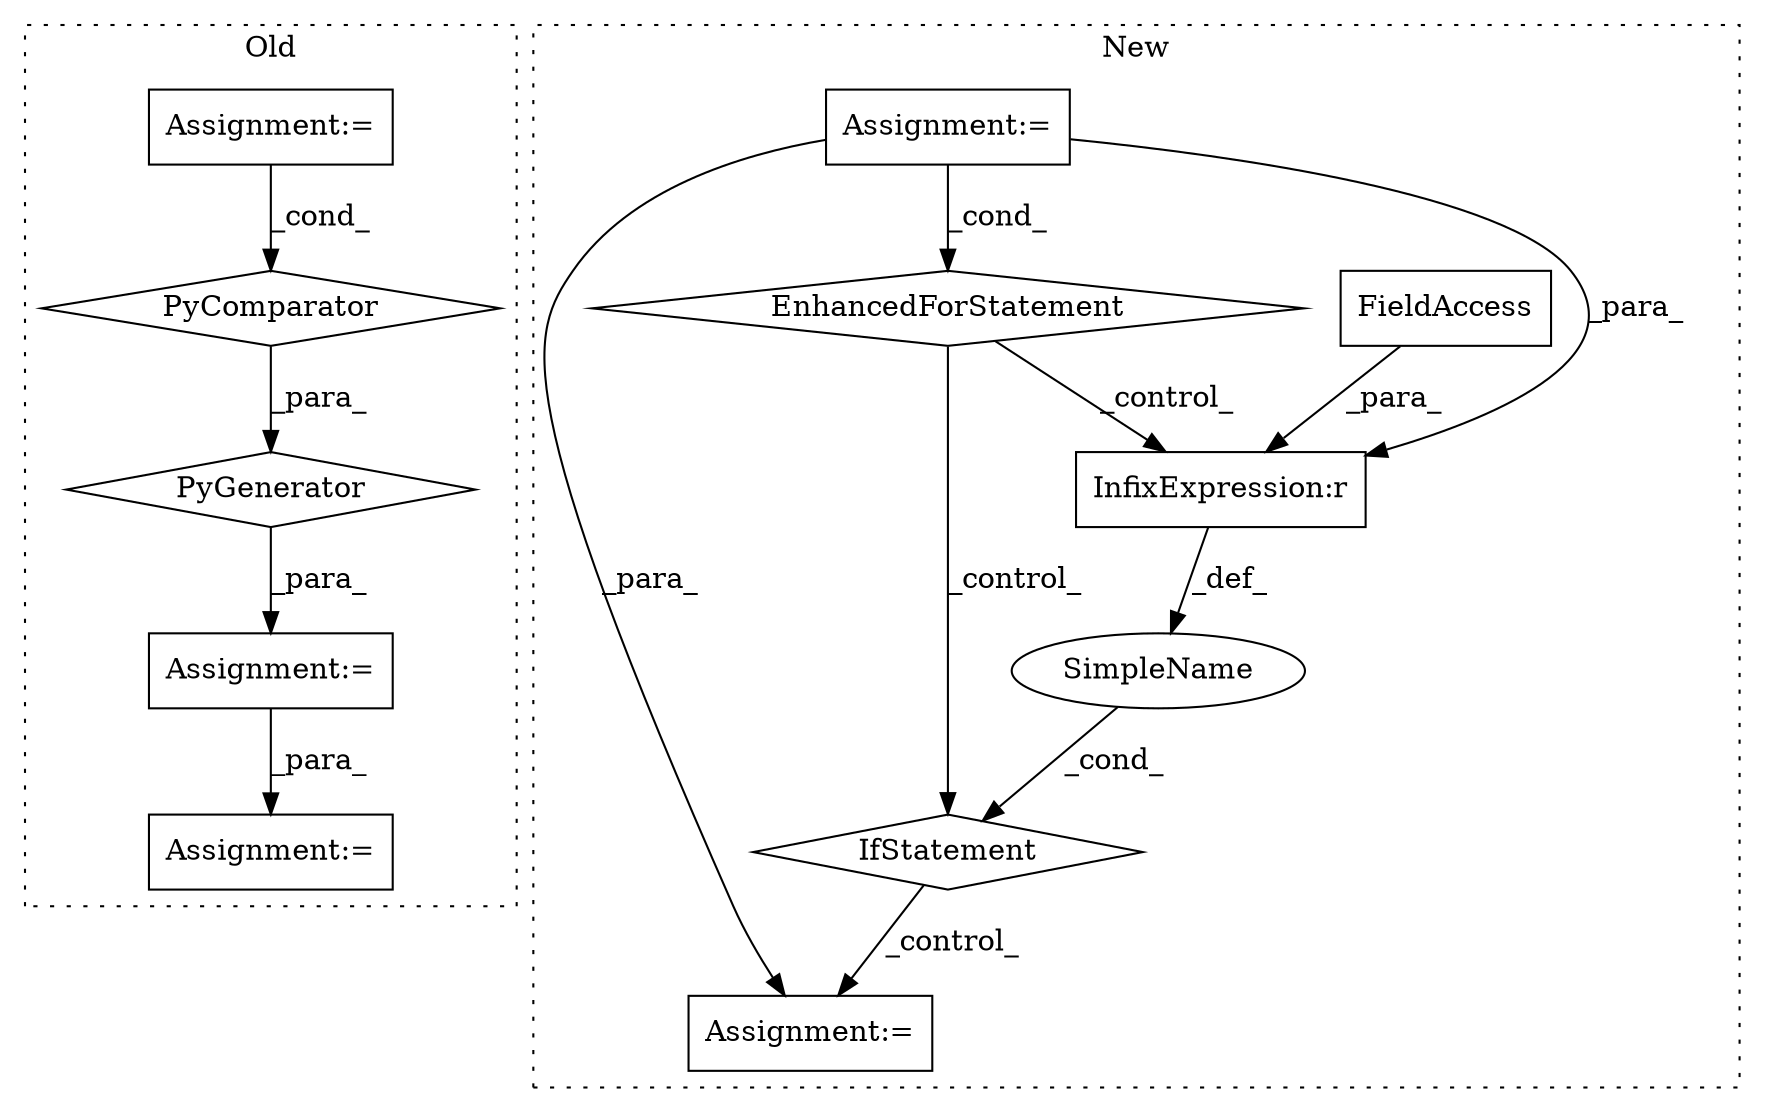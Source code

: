 digraph G {
subgraph cluster0 {
1 [label="PyGenerator" a="107" s="5657" l="172" shape="diamond"];
3 [label="Assignment:=" a="7" s="5786" l="28" shape="box"];
4 [label="PyComparator" a="113" s="5786" l="28" shape="diamond"];
8 [label="Assignment:=" a="7" s="5629" l="1" shape="box"];
10 [label="Assignment:=" a="7" s="5827,5977" l="61,2" shape="box"];
label = "Old";
style="dotted";
}
subgraph cluster1 {
2 [label="IfStatement" a="25" s="4025,4075" l="4,2" shape="diamond"];
5 [label="Assignment:=" a="7" s="4101" l="1" shape="box"];
6 [label="SimpleName" a="42" s="" l="" shape="ellipse"];
7 [label="InfixExpression:r" a="27" s="4036" l="4" shape="box"];
9 [label="FieldAccess" a="22" s="4030" l="6" shape="box"];
11 [label="Assignment:=" a="7" s="3875,3975" l="57,2" shape="box"];
12 [label="EnhancedForStatement" a="70" s="3875,3975" l="57,2" shape="diamond"];
label = "New";
style="dotted";
}
1 -> 8 [label="_para_"];
2 -> 5 [label="_control_"];
3 -> 4 [label="_cond_"];
4 -> 1 [label="_para_"];
6 -> 2 [label="_cond_"];
7 -> 6 [label="_def_"];
8 -> 10 [label="_para_"];
9 -> 7 [label="_para_"];
11 -> 5 [label="_para_"];
11 -> 7 [label="_para_"];
11 -> 12 [label="_cond_"];
12 -> 7 [label="_control_"];
12 -> 2 [label="_control_"];
}
